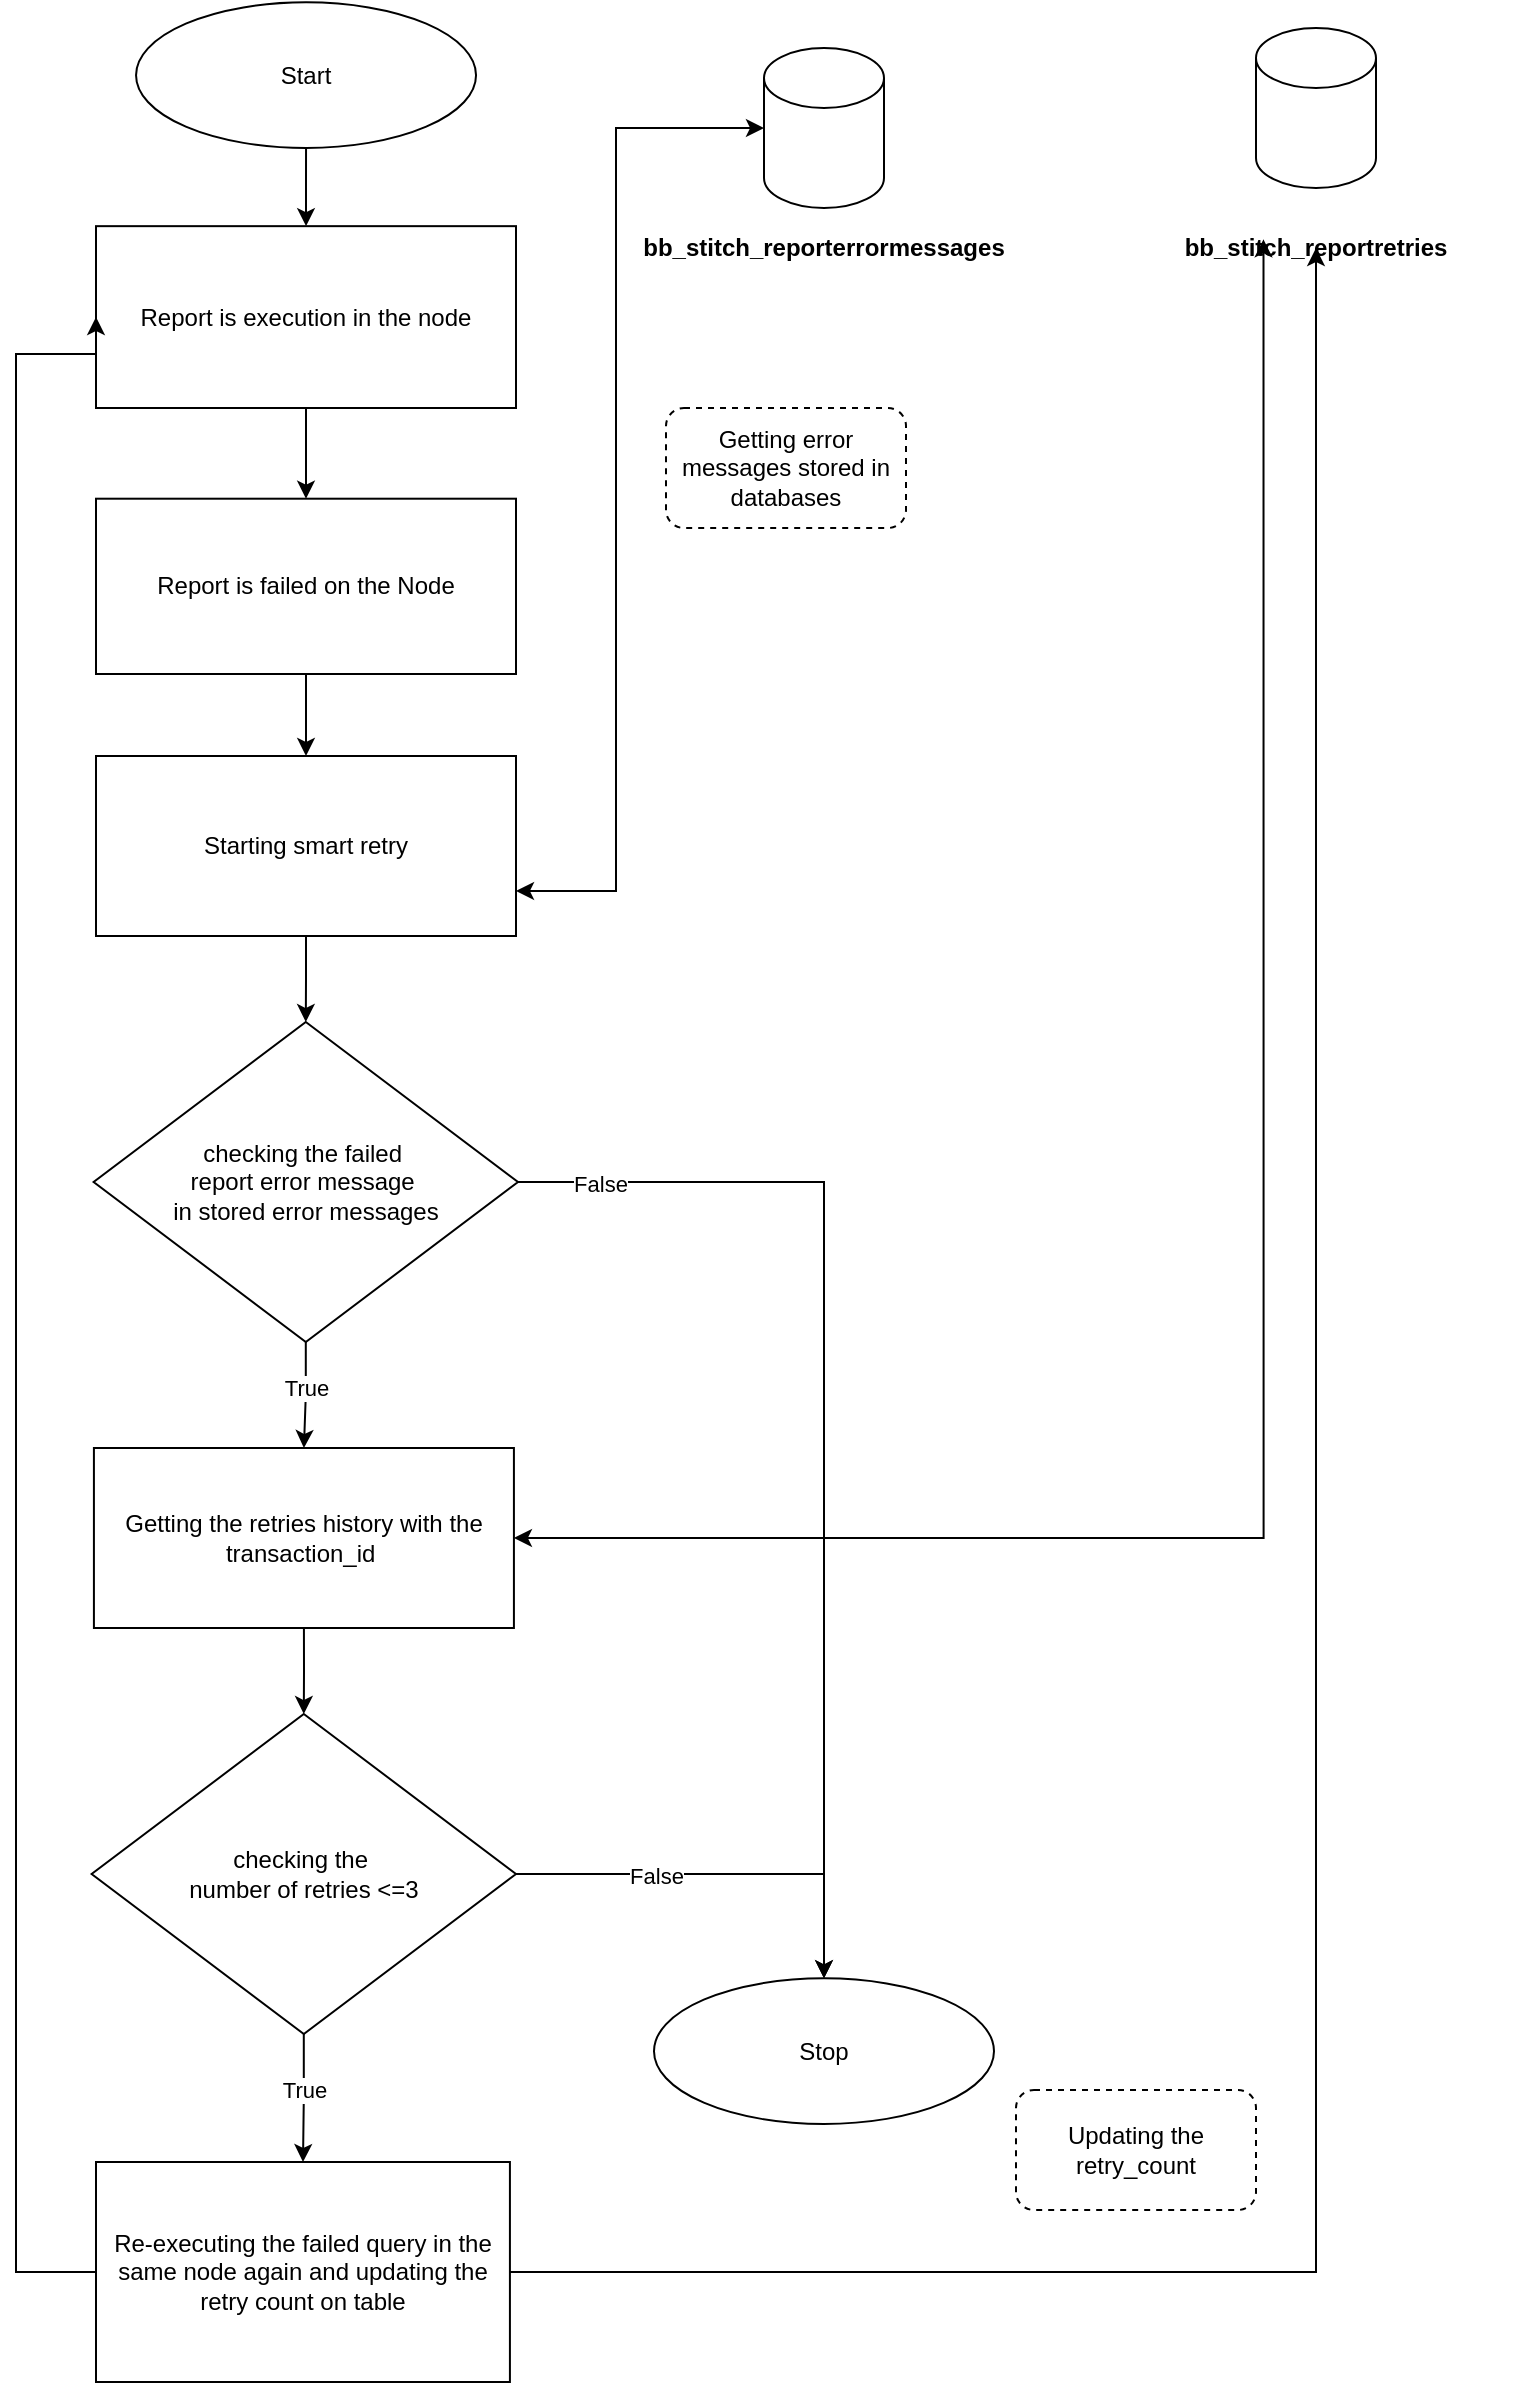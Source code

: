<mxfile version="26.2.14">
  <diagram name="Page-1" id="eXSfmjUFuQOITZMK3o8C">
    <mxGraphModel dx="1358" dy="842" grid="1" gridSize="10" guides="1" tooltips="1" connect="1" arrows="1" fold="1" page="1" pageScale="1" pageWidth="827" pageHeight="1169" math="0" shadow="0">
      <root>
        <mxCell id="0" />
        <mxCell id="1" parent="0" />
        <mxCell id="Di3fAgxtV0VW0kk3TTDr-3" value="" style="edgeStyle=orthogonalEdgeStyle;rounded=0;orthogonalLoop=1;jettySize=auto;html=1;" edge="1" parent="1" source="Di3fAgxtV0VW0kk3TTDr-1" target="Di3fAgxtV0VW0kk3TTDr-2">
          <mxGeometry relative="1" as="geometry" />
        </mxCell>
        <mxCell id="Di3fAgxtV0VW0kk3TTDr-1" value="Start" style="ellipse;whiteSpace=wrap;html=1;fillColor=none;" vertex="1" parent="1">
          <mxGeometry x="131.02" y="65.14" width="170" height="72.86" as="geometry" />
        </mxCell>
        <mxCell id="Di3fAgxtV0VW0kk3TTDr-5" value="" style="edgeStyle=orthogonalEdgeStyle;rounded=0;orthogonalLoop=1;jettySize=auto;html=1;" edge="1" parent="1" source="Di3fAgxtV0VW0kk3TTDr-2" target="Di3fAgxtV0VW0kk3TTDr-4">
          <mxGeometry relative="1" as="geometry" />
        </mxCell>
        <mxCell id="Di3fAgxtV0VW0kk3TTDr-2" value="Report is execution in the node" style="whiteSpace=wrap;html=1;fillColor=none;" vertex="1" parent="1">
          <mxGeometry x="111" y="177.08" width="210" height="90.92" as="geometry" />
        </mxCell>
        <mxCell id="Di3fAgxtV0VW0kk3TTDr-7" value="" style="edgeStyle=orthogonalEdgeStyle;rounded=0;orthogonalLoop=1;jettySize=auto;html=1;" edge="1" parent="1" source="Di3fAgxtV0VW0kk3TTDr-4" target="Di3fAgxtV0VW0kk3TTDr-6">
          <mxGeometry relative="1" as="geometry" />
        </mxCell>
        <mxCell id="Di3fAgxtV0VW0kk3TTDr-4" value="Report is failed on the Node" style="whiteSpace=wrap;html=1;fillColor=none;" vertex="1" parent="1">
          <mxGeometry x="111" y="313.35" width="210" height="87.65" as="geometry" />
        </mxCell>
        <mxCell id="Di3fAgxtV0VW0kk3TTDr-9" value="" style="edgeStyle=orthogonalEdgeStyle;rounded=0;orthogonalLoop=1;jettySize=auto;html=1;" edge="1" parent="1" source="Di3fAgxtV0VW0kk3TTDr-6" target="Di3fAgxtV0VW0kk3TTDr-8">
          <mxGeometry relative="1" as="geometry" />
        </mxCell>
        <mxCell id="Di3fAgxtV0VW0kk3TTDr-6" value="Starting smart retry" style="whiteSpace=wrap;html=1;fillColor=none;" vertex="1" parent="1">
          <mxGeometry x="111" y="442" width="210" height="90" as="geometry" />
        </mxCell>
        <mxCell id="Di3fAgxtV0VW0kk3TTDr-21" value="" style="edgeStyle=orthogonalEdgeStyle;rounded=0;orthogonalLoop=1;jettySize=auto;html=1;entryX=0.5;entryY=0;entryDx=0;entryDy=0;" edge="1" parent="1" source="Di3fAgxtV0VW0kk3TTDr-8" target="Di3fAgxtV0VW0kk3TTDr-42">
          <mxGeometry relative="1" as="geometry">
            <mxPoint x="215.905" y="908" as="targetPoint" />
          </mxGeometry>
        </mxCell>
        <mxCell id="Di3fAgxtV0VW0kk3TTDr-38" value="True" style="edgeLabel;html=1;align=center;verticalAlign=middle;resizable=0;points=[];" vertex="1" connectable="0" parent="Di3fAgxtV0VW0kk3TTDr-21">
          <mxGeometry x="-0.146" relative="1" as="geometry">
            <mxPoint as="offset" />
          </mxGeometry>
        </mxCell>
        <mxCell id="Di3fAgxtV0VW0kk3TTDr-39" style="edgeStyle=orthogonalEdgeStyle;rounded=0;orthogonalLoop=1;jettySize=auto;html=1;exitX=1;exitY=0.5;exitDx=0;exitDy=0;entryX=0.5;entryY=0;entryDx=0;entryDy=0;" edge="1" parent="1" source="Di3fAgxtV0VW0kk3TTDr-8" target="Di3fAgxtV0VW0kk3TTDr-31">
          <mxGeometry relative="1" as="geometry" />
        </mxCell>
        <mxCell id="Di3fAgxtV0VW0kk3TTDr-40" value="False" style="edgeLabel;html=1;align=center;verticalAlign=middle;resizable=0;points=[];" vertex="1" connectable="0" parent="Di3fAgxtV0VW0kk3TTDr-39">
          <mxGeometry x="-0.854" y="-1" relative="1" as="geometry">
            <mxPoint x="1" as="offset" />
          </mxGeometry>
        </mxCell>
        <mxCell id="Di3fAgxtV0VW0kk3TTDr-8" value="checking the failed&amp;nbsp;&lt;div&gt;report error message&amp;nbsp;&lt;/div&gt;&lt;div&gt;in stored error messages&lt;/div&gt;" style="rhombus;whiteSpace=wrap;html=1;fillColor=none;" vertex="1" parent="1">
          <mxGeometry x="109.81" y="575" width="212.19" height="160" as="geometry" />
        </mxCell>
        <mxCell id="Di3fAgxtV0VW0kk3TTDr-10" value="" style="shape=cylinder3;whiteSpace=wrap;html=1;boundedLbl=1;backgroundOutline=1;size=15;fillColor=none;" vertex="1" parent="1">
          <mxGeometry x="691" y="78" width="60" height="80" as="geometry" />
        </mxCell>
        <mxCell id="Di3fAgxtV0VW0kk3TTDr-11" value="" style="shape=cylinder3;whiteSpace=wrap;html=1;boundedLbl=1;backgroundOutline=1;size=15;fillColor=none;" vertex="1" parent="1">
          <mxGeometry x="445" y="88" width="60" height="80" as="geometry" />
        </mxCell>
        <mxCell id="Di3fAgxtV0VW0kk3TTDr-15" style="edgeStyle=orthogonalEdgeStyle;rounded=0;orthogonalLoop=1;jettySize=auto;html=1;entryX=1;entryY=0.75;entryDx=0;entryDy=0;startArrow=classic;startFill=1;" edge="1" parent="1" source="Di3fAgxtV0VW0kk3TTDr-11" target="Di3fAgxtV0VW0kk3TTDr-6">
          <mxGeometry relative="1" as="geometry">
            <Array as="points">
              <mxPoint x="371" y="128" />
              <mxPoint x="371" y="510" />
            </Array>
          </mxGeometry>
        </mxCell>
        <mxCell id="Di3fAgxtV0VW0kk3TTDr-12" value="&lt;h4 data-pm-slice=&quot;1 1 []&quot; data-prosemirror-node-block=&quot;true&quot; data-prosemirror-node-name=&quot;heading&quot; data-prosemirror-content-type=&quot;node&quot;&gt;bb_stitch_reporterrormessages&lt;/h4&gt;" style="text;whiteSpace=wrap;html=1;align=center;" vertex="1" parent="1">
          <mxGeometry x="370" y="158" width="210" height="30" as="geometry" />
        </mxCell>
        <mxCell id="Di3fAgxtV0VW0kk3TTDr-14" value="&lt;h4 data-prosemirror-content-type=&quot;node&quot; data-prosemirror-node-name=&quot;heading&quot; data-prosemirror-node-block=&quot;true&quot; data-pm-slice=&quot;1 1 []&quot;&gt;bb_stitch_reportretries&lt;/h4&gt;" style="text;whiteSpace=wrap;html=1;align=center;" vertex="1" parent="1">
          <mxGeometry x="616" y="158" width="210" height="30" as="geometry" />
        </mxCell>
        <mxCell id="Di3fAgxtV0VW0kk3TTDr-19" value="Getting error messages stored in databases" style="rounded=1;whiteSpace=wrap;html=1;fillColor=none;dashed=1;" vertex="1" parent="1">
          <mxGeometry x="396" y="268" width="120" height="60" as="geometry" />
        </mxCell>
        <mxCell id="Di3fAgxtV0VW0kk3TTDr-24" value="" style="edgeStyle=orthogonalEdgeStyle;rounded=0;orthogonalLoop=1;jettySize=auto;html=1;exitX=0.5;exitY=1;exitDx=0;exitDy=0;" edge="1" parent="1" source="Di3fAgxtV0VW0kk3TTDr-42" target="Di3fAgxtV0VW0kk3TTDr-23">
          <mxGeometry relative="1" as="geometry">
            <mxPoint x="215.905" y="1068" as="sourcePoint" />
          </mxGeometry>
        </mxCell>
        <mxCell id="Di3fAgxtV0VW0kk3TTDr-27" value="" style="edgeStyle=orthogonalEdgeStyle;rounded=0;orthogonalLoop=1;jettySize=auto;html=1;" edge="1" parent="1" source="Di3fAgxtV0VW0kk3TTDr-23" target="Di3fAgxtV0VW0kk3TTDr-26">
          <mxGeometry relative="1" as="geometry" />
        </mxCell>
        <mxCell id="Di3fAgxtV0VW0kk3TTDr-29" value="True" style="edgeLabel;html=1;align=center;verticalAlign=middle;resizable=0;points=[];" vertex="1" connectable="0" parent="Di3fAgxtV0VW0kk3TTDr-27">
          <mxGeometry x="-0.136" relative="1" as="geometry">
            <mxPoint as="offset" />
          </mxGeometry>
        </mxCell>
        <mxCell id="Di3fAgxtV0VW0kk3TTDr-30" style="edgeStyle=orthogonalEdgeStyle;rounded=0;orthogonalLoop=1;jettySize=auto;html=1;exitX=1;exitY=0.5;exitDx=0;exitDy=0;entryX=0.5;entryY=0;entryDx=0;entryDy=0;" edge="1" parent="1" source="Di3fAgxtV0VW0kk3TTDr-23" target="Di3fAgxtV0VW0kk3TTDr-31">
          <mxGeometry relative="1" as="geometry">
            <mxPoint x="481" y="1358" as="targetPoint" />
          </mxGeometry>
        </mxCell>
        <mxCell id="Di3fAgxtV0VW0kk3TTDr-46" value="False" style="edgeLabel;html=1;align=center;verticalAlign=middle;resizable=0;points=[];" vertex="1" connectable="0" parent="Di3fAgxtV0VW0kk3TTDr-30">
          <mxGeometry x="-0.325" y="-1" relative="1" as="geometry">
            <mxPoint as="offset" />
          </mxGeometry>
        </mxCell>
        <mxCell id="Di3fAgxtV0VW0kk3TTDr-23" value="checking the&amp;nbsp;&lt;div&gt;number of retries &amp;lt;=3&lt;/div&gt;" style="rhombus;whiteSpace=wrap;html=1;fillColor=none;" vertex="1" parent="1">
          <mxGeometry x="108.81" y="921" width="212.19" height="160" as="geometry" />
        </mxCell>
        <mxCell id="Di3fAgxtV0VW0kk3TTDr-33" style="edgeStyle=orthogonalEdgeStyle;rounded=0;orthogonalLoop=1;jettySize=auto;html=1;exitX=0;exitY=0.5;exitDx=0;exitDy=0;entryX=0;entryY=0.5;entryDx=0;entryDy=0;" edge="1" parent="1" source="Di3fAgxtV0VW0kk3TTDr-26" target="Di3fAgxtV0VW0kk3TTDr-2">
          <mxGeometry relative="1" as="geometry">
            <mxPoint x="-29" y="218" as="targetPoint" />
            <Array as="points">
              <mxPoint x="71" y="1200" />
              <mxPoint x="71" y="241" />
              <mxPoint x="111" y="241" />
            </Array>
          </mxGeometry>
        </mxCell>
        <mxCell id="Di3fAgxtV0VW0kk3TTDr-34" style="edgeStyle=orthogonalEdgeStyle;rounded=0;orthogonalLoop=1;jettySize=auto;html=1;exitX=1;exitY=0.5;exitDx=0;exitDy=0;" edge="1" parent="1" source="Di3fAgxtV0VW0kk3TTDr-26" target="Di3fAgxtV0VW0kk3TTDr-14">
          <mxGeometry relative="1" as="geometry">
            <mxPoint x="731" y="268" as="targetPoint" />
          </mxGeometry>
        </mxCell>
        <mxCell id="Di3fAgxtV0VW0kk3TTDr-26" value="Re-executing the failed query in the same node again and updating the retry count on table" style="whiteSpace=wrap;html=1;fillColor=none;" vertex="1" parent="1">
          <mxGeometry x="111" y="1145" width="206.96" height="110" as="geometry" />
        </mxCell>
        <mxCell id="Di3fAgxtV0VW0kk3TTDr-31" value="Stop" style="ellipse;whiteSpace=wrap;html=1;fillColor=none;" vertex="1" parent="1">
          <mxGeometry x="390" y="1053.14" width="170" height="72.86" as="geometry" />
        </mxCell>
        <mxCell id="Di3fAgxtV0VW0kk3TTDr-36" value="Updating the retry_count" style="rounded=1;whiteSpace=wrap;html=1;fillColor=none;dashed=1;" vertex="1" parent="1">
          <mxGeometry x="571" y="1109" width="120" height="60" as="geometry" />
        </mxCell>
        <mxCell id="Di3fAgxtV0VW0kk3TTDr-42" value="Getting the retries history with the transaction_id&amp;nbsp;" style="whiteSpace=wrap;html=1;fillColor=none;" vertex="1" parent="1">
          <mxGeometry x="109.96" y="788" width="210" height="90" as="geometry" />
        </mxCell>
        <mxCell id="Di3fAgxtV0VW0kk3TTDr-45" style="edgeStyle=orthogonalEdgeStyle;rounded=0;orthogonalLoop=1;jettySize=auto;html=1;exitX=1;exitY=0.5;exitDx=0;exitDy=0;entryX=0.375;entryY=0.856;entryDx=0;entryDy=0;entryPerimeter=0;startArrow=classic;startFill=1;" edge="1" parent="1" source="Di3fAgxtV0VW0kk3TTDr-42" target="Di3fAgxtV0VW0kk3TTDr-14">
          <mxGeometry relative="1" as="geometry" />
        </mxCell>
      </root>
    </mxGraphModel>
  </diagram>
</mxfile>
